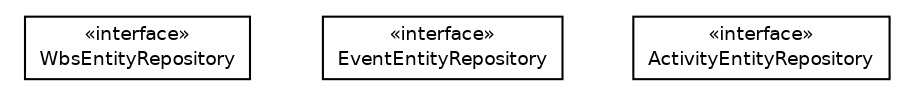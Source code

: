 #!/usr/local/bin/dot
#
# Class diagram 
# Generated by UMLGraph version R5_6 (http://www.umlgraph.org/)
#

digraph G {
	edge [fontname="Helvetica",fontsize=10,labelfontname="Helvetica",labelfontsize=10];
	node [fontname="Helvetica",fontsize=10,shape=plaintext];
	nodesep=0.25;
	ranksep=0.5;
	// net.ljcomputing.sr.repository.WbsEntityRepository
	c273 [label=<<table title="net.ljcomputing.sr.repository.WbsEntityRepository" border="0" cellborder="1" cellspacing="0" cellpadding="2" port="p" href="./WbsEntityRepository.html">
		<tr><td><table border="0" cellspacing="0" cellpadding="1">
<tr><td align="center" balign="center"> &#171;interface&#187; </td></tr>
<tr><td align="center" balign="center"> WbsEntityRepository </td></tr>
		</table></td></tr>
		</table>>, URL="./WbsEntityRepository.html", fontname="Helvetica", fontcolor="black", fontsize=9.0];
	// net.ljcomputing.sr.repository.EventEntityRepository
	c274 [label=<<table title="net.ljcomputing.sr.repository.EventEntityRepository" border="0" cellborder="1" cellspacing="0" cellpadding="2" port="p" href="./EventEntityRepository.html">
		<tr><td><table border="0" cellspacing="0" cellpadding="1">
<tr><td align="center" balign="center"> &#171;interface&#187; </td></tr>
<tr><td align="center" balign="center"> EventEntityRepository </td></tr>
		</table></td></tr>
		</table>>, URL="./EventEntityRepository.html", fontname="Helvetica", fontcolor="black", fontsize=9.0];
	// net.ljcomputing.sr.repository.ActivityEntityRepository
	c275 [label=<<table title="net.ljcomputing.sr.repository.ActivityEntityRepository" border="0" cellborder="1" cellspacing="0" cellpadding="2" port="p" href="./ActivityEntityRepository.html">
		<tr><td><table border="0" cellspacing="0" cellpadding="1">
<tr><td align="center" balign="center"> &#171;interface&#187; </td></tr>
<tr><td align="center" balign="center"> ActivityEntityRepository </td></tr>
		</table></td></tr>
		</table>>, URL="./ActivityEntityRepository.html", fontname="Helvetica", fontcolor="black", fontsize=9.0];
}

